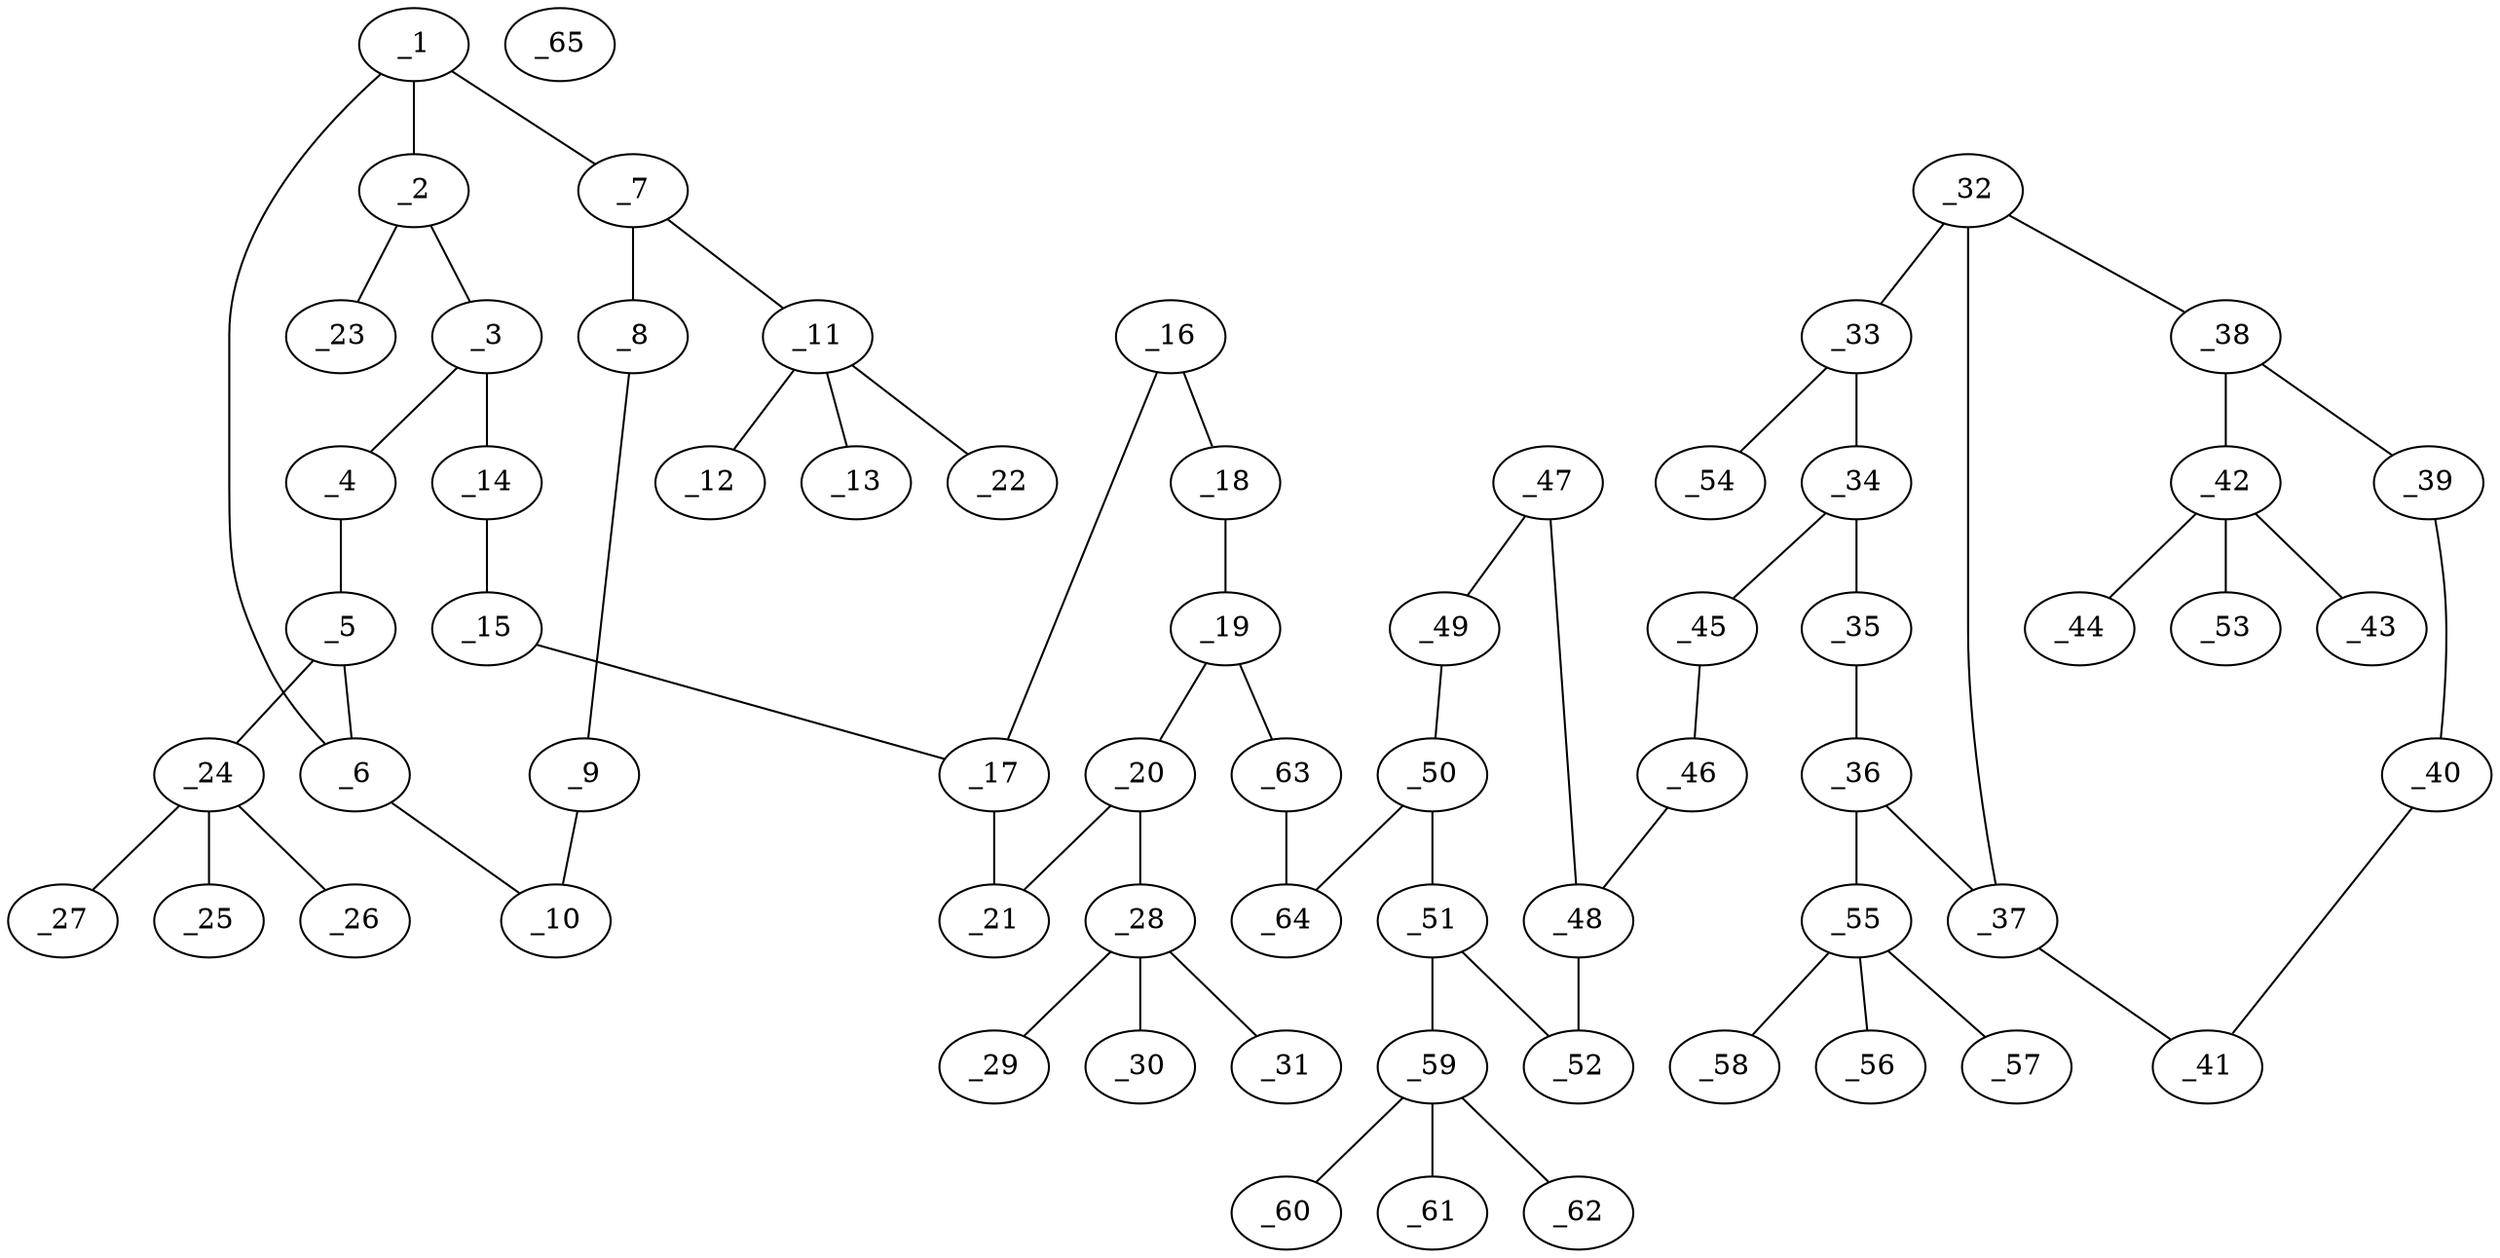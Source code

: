 graph molid632486 {
	_1	 [charge=0,
		chem=1,
		symbol="C  ",
		x="16.7225",
		y="3.433"];
	_2	 [charge=0,
		chem=1,
		symbol="C  ",
		x="15.8564",
		y="2.933"];
	_1 -- _2	 [valence=1];
	_6	 [charge=0,
		chem=1,
		symbol="C  ",
		x="16.7225",
		y="4.433"];
	_1 -- _6	 [valence=1];
	_7	 [charge=0,
		chem=1,
		symbol="C  ",
		x="17.5885",
		y="2.933"];
	_1 -- _7	 [valence=2];
	_3	 [charge=0,
		chem=1,
		symbol="C  ",
		x="14.9904",
		y="3.433"];
	_2 -- _3	 [valence=2];
	_23	 [charge=0,
		chem=4,
		symbol="N  ",
		x="15.8564",
		y="1.933"];
	_2 -- _23	 [valence=1];
	_4	 [charge=0,
		chem=1,
		symbol="C  ",
		x="14.9904",
		y="4.433"];
	_3 -- _4	 [valence=1];
	_14	 [charge=0,
		chem=4,
		symbol="N  ",
		x="14.1244",
		y="2.933"];
	_3 -- _14	 [valence=1];
	_5	 [charge=0,
		chem=1,
		symbol="C  ",
		x="15.8564",
		y="4.933"];
	_4 -- _5	 [valence=2];
	_5 -- _6	 [valence=1];
	_24	 [charge=0,
		chem=5,
		symbol="S  ",
		x="15.8564",
		y="5.933"];
	_5 -- _24	 [valence=1];
	_10	 [charge=0,
		chem=1,
		symbol="C  ",
		x="17.5885",
		y="4.933"];
	_6 -- _10	 [valence=2];
	_8	 [charge=0,
		chem=1,
		symbol="C  ",
		x="18.4545",
		y="3.433"];
	_7 -- _8	 [valence=1];
	_11	 [charge=0,
		chem=5,
		symbol="S  ",
		x="17.5885",
		y="1.933"];
	_7 -- _11	 [valence=1];
	_9	 [charge=0,
		chem=1,
		symbol="C  ",
		x="18.4545",
		y="4.433"];
	_8 -- _9	 [valence=2];
	_9 -- _10	 [valence=1];
	_12	 [charge=0,
		chem=2,
		symbol="O  ",
		x="17.5885",
		y="0.933"];
	_11 -- _12	 [valence=2];
	_13	 [charge=0,
		chem=2,
		symbol="O  ",
		x="16.5885",
		y="1.933"];
	_11 -- _13	 [valence=2];
	_22	 [charge=0,
		chem=2,
		symbol="O  ",
		x="18.5885",
		y="1.933"];
	_11 -- _22	 [valence=1];
	_15	 [charge=0,
		chem=4,
		symbol="N  ",
		x="13.2584",
		y="3.433"];
	_14 -- _15	 [valence=2];
	_17	 [charge=0,
		chem=1,
		symbol="C  ",
		x="12.3923",
		y="2.933"];
	_15 -- _17	 [valence=1];
	_16	 [charge=0,
		chem=1,
		symbol="C  ",
		x="12.3923",
		y="1.933"];
	_16 -- _17	 [valence=2];
	_18	 [charge=0,
		chem=1,
		symbol="C  ",
		x="11.5263",
		y="1.433"];
	_16 -- _18	 [valence=1];
	_21	 [charge=0,
		chem=1,
		symbol="C  ",
		x="11.5263",
		y="3.433"];
	_17 -- _21	 [valence=1];
	_19	 [charge=0,
		chem=1,
		symbol="C  ",
		x="10.6603",
		y="1.933"];
	_18 -- _19	 [valence=2];
	_20	 [charge=0,
		chem=1,
		symbol="C  ",
		x="10.6603",
		y="2.933"];
	_19 -- _20	 [valence=1];
	_63	 [charge=0,
		chem=1,
		symbol="C  ",
		x="9.7942",
		y="1.433"];
	_19 -- _63	 [valence=1];
	_20 -- _21	 [valence=2];
	_28	 [charge=0,
		chem=5,
		symbol="S  ",
		x="9.7942",
		y="3.433"];
	_20 -- _28	 [valence=1];
	_25	 [charge=0,
		chem=2,
		symbol="O  ",
		x="15.8564",
		y="6.933"];
	_24 -- _25	 [valence=2];
	_26	 [charge=0,
		chem=2,
		symbol="O  ",
		x="16.8564",
		y="5.933"];
	_24 -- _26	 [valence=2];
	_27	 [charge=0,
		chem=2,
		symbol="O  ",
		x="14.8564",
		y="5.933"];
	_24 -- _27	 [valence=1];
	_29	 [charge=0,
		chem=2,
		symbol="O  ",
		x="8.9282",
		y="3.933"];
	_28 -- _29	 [valence=2];
	_30	 [charge=0,
		chem=2,
		symbol="O  ",
		x="9.2942",
		y="2.567"];
	_28 -- _30	 [valence=2];
	_31	 [charge=0,
		chem=2,
		symbol="O  ",
		x="10.2943",
		y="4.299"];
	_28 -- _31	 [valence=1];
	_32	 [charge=0,
		chem=1,
		symbol="C  ",
		x="4.5981",
		y="-4.567"];
	_33	 [charge=0,
		chem=1,
		symbol="C  ",
		x="5.4641",
		y="-4.067"];
	_32 -- _33	 [valence=2];
	_37	 [charge=0,
		chem=1,
		symbol="C  ",
		x="3.732",
		y="-4.067"];
	_32 -- _37	 [valence=1];
	_38	 [charge=0,
		chem=1,
		symbol="C  ",
		x="4.5981",
		y="-5.567"];
	_32 -- _38	 [valence=1];
	_34	 [charge=0,
		chem=1,
		symbol="C  ",
		x="5.4641",
		y="-3.067"];
	_33 -- _34	 [valence=1];
	_54	 [charge=0,
		chem=4,
		symbol="N  ",
		x="6.3301",
		y="-4.567"];
	_33 -- _54	 [valence=1];
	_35	 [charge=0,
		chem=1,
		symbol="C  ",
		x="4.5981",
		y="-2.567"];
	_34 -- _35	 [valence=2];
	_45	 [charge=0,
		chem=4,
		symbol="N  ",
		x="6.3301",
		y="-2.567"];
	_34 -- _45	 [valence=1];
	_36	 [charge=0,
		chem=1,
		symbol="C  ",
		x="3.732",
		y="-3.067"];
	_35 -- _36	 [valence=1];
	_36 -- _37	 [valence=2];
	_55	 [charge=0,
		chem=5,
		symbol="S  ",
		x="2.866",
		y="-2.567"];
	_36 -- _55	 [valence=1];
	_41	 [charge=0,
		chem=1,
		symbol="C  ",
		x="2.866",
		y="-4.567"];
	_37 -- _41	 [valence=1];
	_39	 [charge=0,
		chem=1,
		symbol="C  ",
		x="3.732",
		y="-6.067"];
	_38 -- _39	 [valence=2];
	_42	 [charge=0,
		chem=5,
		symbol="S  ",
		x="5.4641",
		y="-6.067"];
	_38 -- _42	 [valence=1];
	_40	 [charge=0,
		chem=1,
		symbol="C  ",
		x="2.866",
		y="-5.567"];
	_39 -- _40	 [valence=1];
	_40 -- _41	 [valence=2];
	_43	 [charge=0,
		chem=2,
		symbol="O  ",
		x="6.3301",
		y="-6.567"];
	_42 -- _43	 [valence=2];
	_44	 [charge=0,
		chem=2,
		symbol="O  ",
		x="5.9641",
		y="-5.2009"];
	_42 -- _44	 [valence=2];
	_53	 [charge=0,
		chem=2,
		symbol="O  ",
		x="4.9641",
		y="-6.933"];
	_42 -- _53	 [valence=1];
	_46	 [charge=0,
		chem=4,
		symbol="N  ",
		x="6.3301",
		y="-1.567"];
	_45 -- _46	 [valence=2];
	_48	 [charge=0,
		chem=1,
		symbol="C  ",
		x="7.1962",
		y="-1.067"];
	_46 -- _48	 [valence=1];
	_47	 [charge=0,
		chem=1,
		symbol="C  ",
		x="8.0622",
		y="-1.567"];
	_47 -- _48	 [valence=1];
	_49	 [charge=0,
		chem=1,
		symbol="C  ",
		x="8.9282",
		y="-1.067"];
	_47 -- _49	 [valence=2];
	_52	 [charge=0,
		chem=1,
		symbol="C  ",
		x="7.1962",
		y="-0.067"];
	_48 -- _52	 [valence=2];
	_50	 [charge=0,
		chem=1,
		symbol="C  ",
		x="8.9282",
		y="-0.067"];
	_49 -- _50	 [valence=1];
	_51	 [charge=0,
		chem=1,
		symbol="C  ",
		x="8.0622",
		y="0.433"];
	_50 -- _51	 [valence=2];
	_64	 [charge=0,
		chem=1,
		symbol="C  ",
		x="9.7942",
		y="0.433"];
	_50 -- _64	 [valence=1];
	_51 -- _52	 [valence=1];
	_59	 [charge=0,
		chem=5,
		symbol="S  ",
		x="8.0622",
		y="1.433"];
	_51 -- _59	 [valence=1];
	_56	 [charge=0,
		chem=2,
		symbol="O  ",
		x=2,
		y="-2.067"];
	_55 -- _56	 [valence=2];
	_57	 [charge=0,
		chem=2,
		symbol="O  ",
		x="2.366",
		y="-3.433"];
	_55 -- _57	 [valence=2];
	_58	 [charge=0,
		chem=2,
		symbol="O  ",
		x="3.366",
		y="-1.7009"];
	_55 -- _58	 [valence=1];
	_60	 [charge=0,
		chem=2,
		symbol="O  ",
		x="7.0622",
		y="1.433"];
	_59 -- _60	 [valence=2];
	_61	 [charge=0,
		chem=2,
		symbol="O  ",
		x="9.0622",
		y="1.433"];
	_59 -- _61	 [valence=2];
	_62	 [charge=0,
		chem=2,
		symbol="O  ",
		x="8.0622",
		y="2.433"];
	_59 -- _62	 [valence=1];
	_63 -- _64	 [valence=2];
	_65	 [charge=0,
		chem=29,
		symbol="Na ",
		x="20.5885",
		y=0];
}
